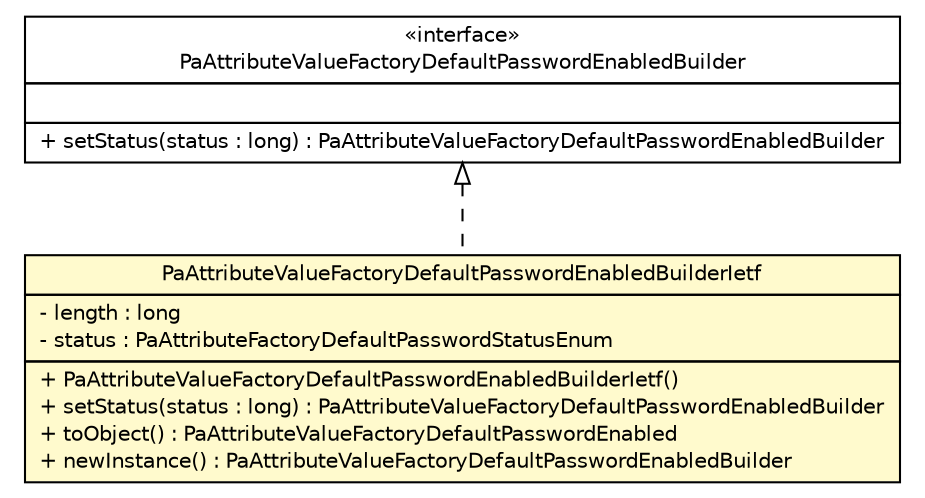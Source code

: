 #!/usr/local/bin/dot
#
# Class diagram 
# Generated by UMLGraph version R5_6 (http://www.umlgraph.org/)
#

digraph G {
	edge [fontname="Helvetica",fontsize=10,labelfontname="Helvetica",labelfontsize=10];
	node [fontname="Helvetica",fontsize=10,shape=plaintext];
	nodesep=0.25;
	ranksep=0.5;
	// org.ietf.nea.pa.attribute.PaAttributeValueFactoryDefaultPasswordEnabledBuilder
	c73581 [label=<<table title="org.ietf.nea.pa.attribute.PaAttributeValueFactoryDefaultPasswordEnabledBuilder" border="0" cellborder="1" cellspacing="0" cellpadding="2" port="p" href="./PaAttributeValueFactoryDefaultPasswordEnabledBuilder.html">
		<tr><td><table border="0" cellspacing="0" cellpadding="1">
<tr><td align="center" balign="center"> &#171;interface&#187; </td></tr>
<tr><td align="center" balign="center"> PaAttributeValueFactoryDefaultPasswordEnabledBuilder </td></tr>
		</table></td></tr>
		<tr><td><table border="0" cellspacing="0" cellpadding="1">
<tr><td align="left" balign="left">  </td></tr>
		</table></td></tr>
		<tr><td><table border="0" cellspacing="0" cellpadding="1">
<tr><td align="left" balign="left"> + setStatus(status : long) : PaAttributeValueFactoryDefaultPasswordEnabledBuilder </td></tr>
		</table></td></tr>
		</table>>, URL="./PaAttributeValueFactoryDefaultPasswordEnabledBuilder.html", fontname="Helvetica", fontcolor="black", fontsize=10.0];
	// org.ietf.nea.pa.attribute.PaAttributeValueFactoryDefaultPasswordEnabledBuilderIetf
	c73613 [label=<<table title="org.ietf.nea.pa.attribute.PaAttributeValueFactoryDefaultPasswordEnabledBuilderIetf" border="0" cellborder="1" cellspacing="0" cellpadding="2" port="p" bgcolor="lemonChiffon" href="./PaAttributeValueFactoryDefaultPasswordEnabledBuilderIetf.html">
		<tr><td><table border="0" cellspacing="0" cellpadding="1">
<tr><td align="center" balign="center"> PaAttributeValueFactoryDefaultPasswordEnabledBuilderIetf </td></tr>
		</table></td></tr>
		<tr><td><table border="0" cellspacing="0" cellpadding="1">
<tr><td align="left" balign="left"> - length : long </td></tr>
<tr><td align="left" balign="left"> - status : PaAttributeFactoryDefaultPasswordStatusEnum </td></tr>
		</table></td></tr>
		<tr><td><table border="0" cellspacing="0" cellpadding="1">
<tr><td align="left" balign="left"> + PaAttributeValueFactoryDefaultPasswordEnabledBuilderIetf() </td></tr>
<tr><td align="left" balign="left"> + setStatus(status : long) : PaAttributeValueFactoryDefaultPasswordEnabledBuilder </td></tr>
<tr><td align="left" balign="left"> + toObject() : PaAttributeValueFactoryDefaultPasswordEnabled </td></tr>
<tr><td align="left" balign="left"> + newInstance() : PaAttributeValueFactoryDefaultPasswordEnabledBuilder </td></tr>
		</table></td></tr>
		</table>>, URL="./PaAttributeValueFactoryDefaultPasswordEnabledBuilderIetf.html", fontname="Helvetica", fontcolor="black", fontsize=10.0];
	//org.ietf.nea.pa.attribute.PaAttributeValueFactoryDefaultPasswordEnabledBuilderIetf implements org.ietf.nea.pa.attribute.PaAttributeValueFactoryDefaultPasswordEnabledBuilder
	c73581:p -> c73613:p [dir=back,arrowtail=empty,style=dashed];
}

